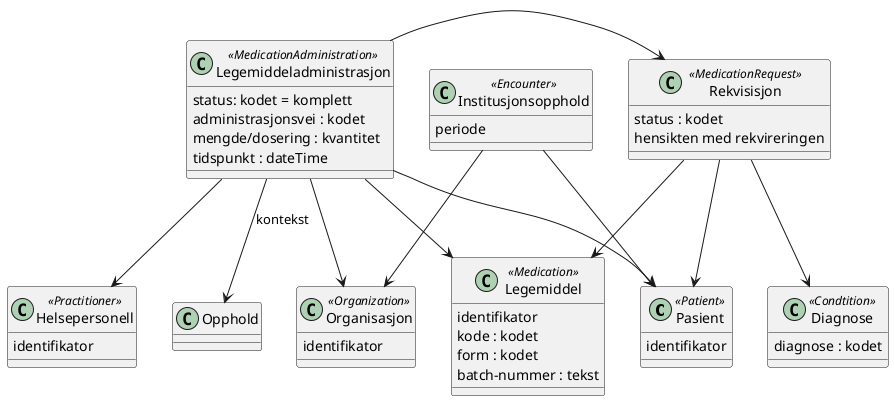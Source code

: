 @startuml

class Pasient <<Patient>> {
   identifikator
}
class Legemiddeladministrasjon <<MedicationAdministration>> {
   status: kodet = komplett
   administrasjonsvei : kodet
   mengde/dosering : kvantitet
   tidspunkt : dateTime
}
class Legemiddel <<Medication>> {
   identifikator
   kode : kodet
   form : kodet
   batch-nummer : tekst

}

class Helsepersonell <<Practitioner>> {
   identifikator
}
class Organisasjon <<Organization>> {
   identifikator
}

class Institusjonsopphold <<Encounter>> {
   periode
}

class Diagnose <<Condtition>> {
   diagnose : kodet
}

class Rekvisisjon <<MedicationRequest>> {
   status : kodet
   hensikten med rekvireringen

}

Pasient <-- Legemiddeladministrasjon
Legemiddeladministrasjon -> Legemiddel 
Legemiddeladministrasjon --> Helsepersonell
Legemiddeladministrasjon --> Organisasjon
Legemiddeladministrasjon -> Rekvisisjon
Rekvisisjon --> Pasient
Institusjonsopphold --> Pasient
Institusjonsopphold --> Organisasjon
Legemiddeladministrasjon --> Opphold : kontekst
Rekvisisjon --> Diagnose
Rekvisisjon --> Legemiddel

@enduml

